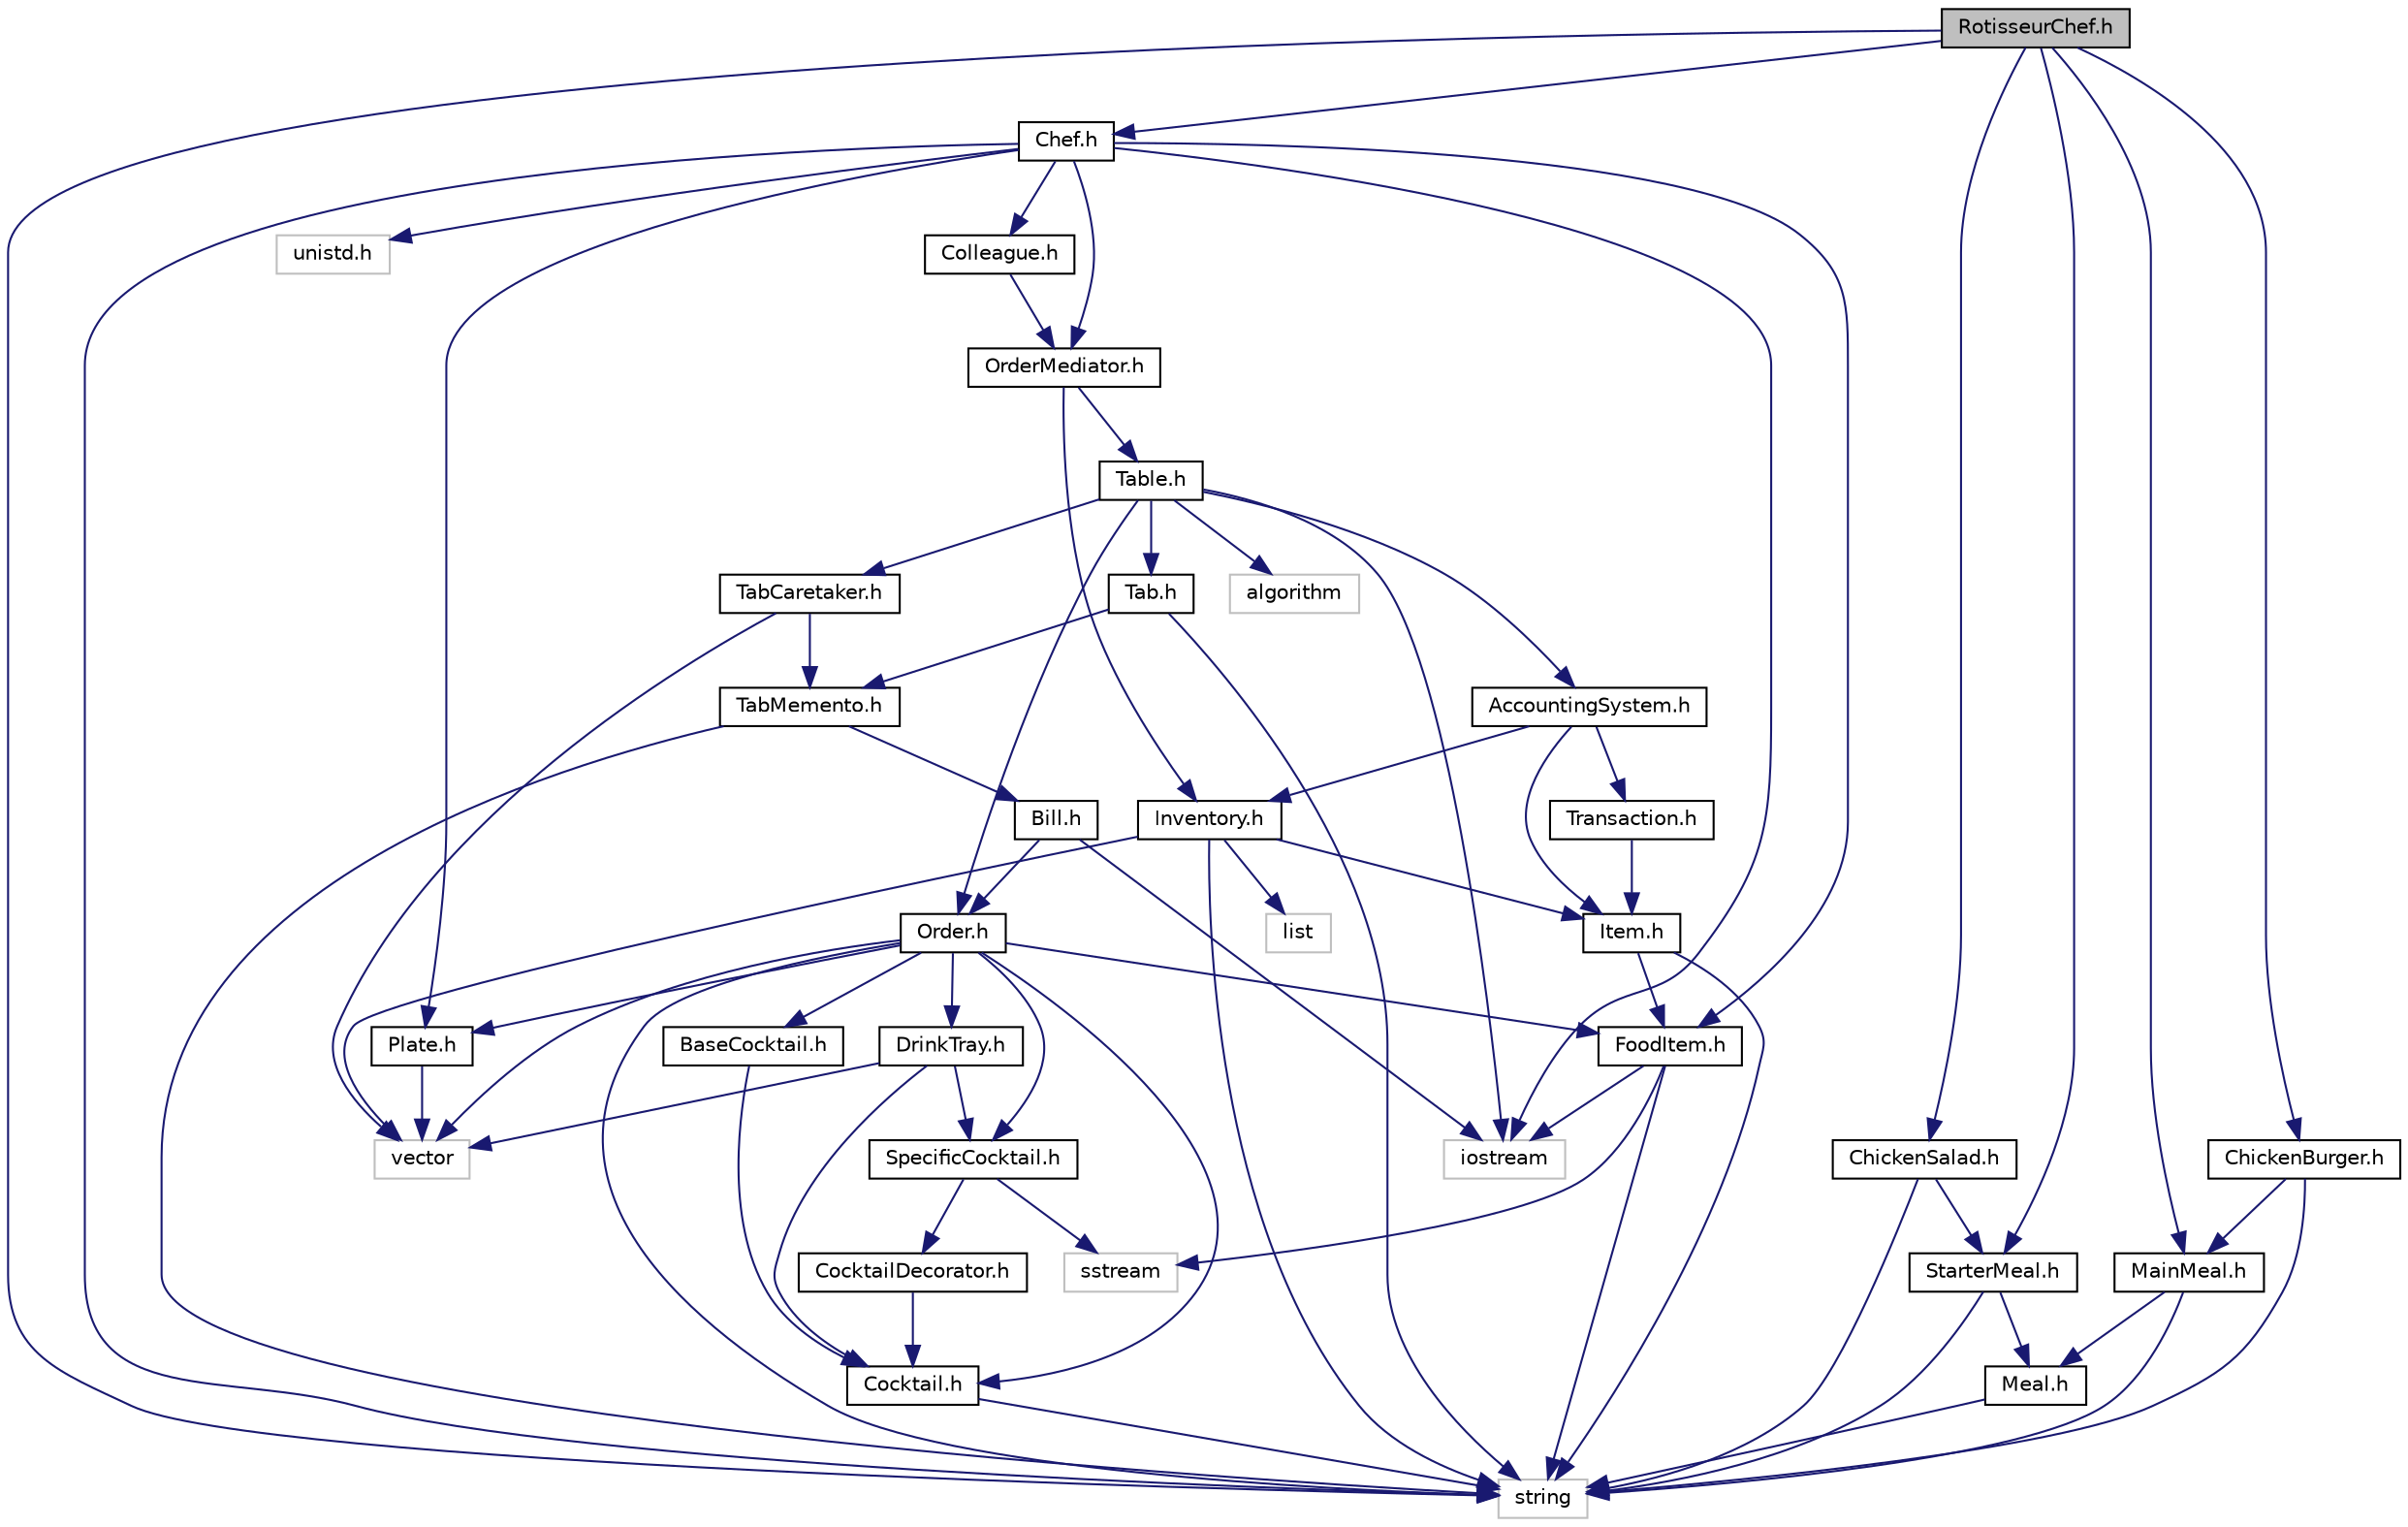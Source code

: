 digraph "RotisseurChef.h"
{
 // LATEX_PDF_SIZE
  edge [fontname="Helvetica",fontsize="10",labelfontname="Helvetica",labelfontsize="10"];
  node [fontname="Helvetica",fontsize="10",shape=record];
  Node1 [label="RotisseurChef.h",height=0.2,width=0.4,color="black", fillcolor="grey75", style="filled", fontcolor="black",tooltip="Header file for the RotisseurChef class."];
  Node1 -> Node2 [color="midnightblue",fontsize="10",style="solid"];
  Node2 [label="string",height=0.2,width=0.4,color="grey75", fillcolor="white", style="filled",tooltip=" "];
  Node1 -> Node3 [color="midnightblue",fontsize="10",style="solid"];
  Node3 [label="Chef.h",height=0.2,width=0.4,color="black", fillcolor="white", style="filled",URL="$Chef_8h_source.html",tooltip=" "];
  Node3 -> Node4 [color="midnightblue",fontsize="10",style="solid"];
  Node4 [label="Colleague.h",height=0.2,width=0.4,color="black", fillcolor="white", style="filled",URL="$Colleague_8h_source.html",tooltip=" "];
  Node4 -> Node5 [color="midnightblue",fontsize="10",style="solid"];
  Node5 [label="OrderMediator.h",height=0.2,width=0.4,color="black", fillcolor="white", style="filled",URL="$OrderMediator_8h_source.html",tooltip=" "];
  Node5 -> Node6 [color="midnightblue",fontsize="10",style="solid"];
  Node6 [label="Table.h",height=0.2,width=0.4,color="black", fillcolor="white", style="filled",URL="$Table_8h_source.html",tooltip=" "];
  Node6 -> Node7 [color="midnightblue",fontsize="10",style="solid"];
  Node7 [label="Order.h",height=0.2,width=0.4,color="black", fillcolor="white", style="filled",URL="$Order_8h_source.html",tooltip=" "];
  Node7 -> Node2 [color="midnightblue",fontsize="10",style="solid"];
  Node7 -> Node8 [color="midnightblue",fontsize="10",style="solid"];
  Node8 [label="vector",height=0.2,width=0.4,color="grey75", fillcolor="white", style="filled",tooltip=" "];
  Node7 -> Node9 [color="midnightblue",fontsize="10",style="solid"];
  Node9 [label="FoodItem.h",height=0.2,width=0.4,color="black", fillcolor="white", style="filled",URL="$FoodItem_8h_source.html",tooltip=" "];
  Node9 -> Node2 [color="midnightblue",fontsize="10",style="solid"];
  Node9 -> Node10 [color="midnightblue",fontsize="10",style="solid"];
  Node10 [label="iostream",height=0.2,width=0.4,color="grey75", fillcolor="white", style="filled",tooltip=" "];
  Node9 -> Node11 [color="midnightblue",fontsize="10",style="solid"];
  Node11 [label="sstream",height=0.2,width=0.4,color="grey75", fillcolor="white", style="filled",tooltip=" "];
  Node7 -> Node12 [color="midnightblue",fontsize="10",style="solid"];
  Node12 [label="SpecificCocktail.h",height=0.2,width=0.4,color="black", fillcolor="white", style="filled",URL="$SpecificCocktail_8h_source.html",tooltip=" "];
  Node12 -> Node13 [color="midnightblue",fontsize="10",style="solid"];
  Node13 [label="CocktailDecorator.h",height=0.2,width=0.4,color="black", fillcolor="white", style="filled",URL="$CocktailDecorator_8h_source.html",tooltip=" "];
  Node13 -> Node14 [color="midnightblue",fontsize="10",style="solid"];
  Node14 [label="Cocktail.h",height=0.2,width=0.4,color="black", fillcolor="white", style="filled",URL="$Cocktail_8h_source.html",tooltip=" "];
  Node14 -> Node2 [color="midnightblue",fontsize="10",style="solid"];
  Node12 -> Node11 [color="midnightblue",fontsize="10",style="solid"];
  Node7 -> Node15 [color="midnightblue",fontsize="10",style="solid"];
  Node15 [label="BaseCocktail.h",height=0.2,width=0.4,color="black", fillcolor="white", style="filled",URL="$BaseCocktail_8h_source.html",tooltip=" "];
  Node15 -> Node14 [color="midnightblue",fontsize="10",style="solid"];
  Node7 -> Node14 [color="midnightblue",fontsize="10",style="solid"];
  Node7 -> Node16 [color="midnightblue",fontsize="10",style="solid"];
  Node16 [label="DrinkTray.h",height=0.2,width=0.4,color="black", fillcolor="white", style="filled",URL="$DrinkTray_8h_source.html",tooltip=" "];
  Node16 -> Node14 [color="midnightblue",fontsize="10",style="solid"];
  Node16 -> Node12 [color="midnightblue",fontsize="10",style="solid"];
  Node16 -> Node8 [color="midnightblue",fontsize="10",style="solid"];
  Node7 -> Node17 [color="midnightblue",fontsize="10",style="solid"];
  Node17 [label="Plate.h",height=0.2,width=0.4,color="black", fillcolor="white", style="filled",URL="$Plate_8h_source.html",tooltip=" "];
  Node17 -> Node8 [color="midnightblue",fontsize="10",style="solid"];
  Node6 -> Node18 [color="midnightblue",fontsize="10",style="solid"];
  Node18 [label="AccountingSystem.h",height=0.2,width=0.4,color="black", fillcolor="white", style="filled",URL="$AccountingSystem_8h_source.html",tooltip=" "];
  Node18 -> Node19 [color="midnightblue",fontsize="10",style="solid"];
  Node19 [label="Inventory.h",height=0.2,width=0.4,color="black", fillcolor="white", style="filled",URL="$Inventory_8h_source.html",tooltip=" "];
  Node19 -> Node20 [color="midnightblue",fontsize="10",style="solid"];
  Node20 [label="list",height=0.2,width=0.4,color="grey75", fillcolor="white", style="filled",tooltip=" "];
  Node19 -> Node2 [color="midnightblue",fontsize="10",style="solid"];
  Node19 -> Node8 [color="midnightblue",fontsize="10",style="solid"];
  Node19 -> Node21 [color="midnightblue",fontsize="10",style="solid"];
  Node21 [label="Item.h",height=0.2,width=0.4,color="black", fillcolor="white", style="filled",URL="$Item_8h_source.html",tooltip=" "];
  Node21 -> Node2 [color="midnightblue",fontsize="10",style="solid"];
  Node21 -> Node9 [color="midnightblue",fontsize="10",style="solid"];
  Node18 -> Node22 [color="midnightblue",fontsize="10",style="solid"];
  Node22 [label="Transaction.h",height=0.2,width=0.4,color="black", fillcolor="white", style="filled",URL="$Transaction_8h_source.html",tooltip=" "];
  Node22 -> Node21 [color="midnightblue",fontsize="10",style="solid"];
  Node18 -> Node21 [color="midnightblue",fontsize="10",style="solid"];
  Node6 -> Node10 [color="midnightblue",fontsize="10",style="solid"];
  Node6 -> Node23 [color="midnightblue",fontsize="10",style="solid"];
  Node23 [label="algorithm",height=0.2,width=0.4,color="grey75", fillcolor="white", style="filled",tooltip=" "];
  Node6 -> Node24 [color="midnightblue",fontsize="10",style="solid"];
  Node24 [label="TabCaretaker.h",height=0.2,width=0.4,color="black", fillcolor="white", style="filled",URL="$TabCaretaker_8h_source.html",tooltip=" "];
  Node24 -> Node8 [color="midnightblue",fontsize="10",style="solid"];
  Node24 -> Node25 [color="midnightblue",fontsize="10",style="solid"];
  Node25 [label="TabMemento.h",height=0.2,width=0.4,color="black", fillcolor="white", style="filled",URL="$TabMemento_8h_source.html",tooltip=" "];
  Node25 -> Node2 [color="midnightblue",fontsize="10",style="solid"];
  Node25 -> Node26 [color="midnightblue",fontsize="10",style="solid"];
  Node26 [label="Bill.h",height=0.2,width=0.4,color="black", fillcolor="white", style="filled",URL="$Bill_8h_source.html",tooltip=" "];
  Node26 -> Node10 [color="midnightblue",fontsize="10",style="solid"];
  Node26 -> Node7 [color="midnightblue",fontsize="10",style="solid"];
  Node6 -> Node27 [color="midnightblue",fontsize="10",style="solid"];
  Node27 [label="Tab.h",height=0.2,width=0.4,color="black", fillcolor="white", style="filled",URL="$Tab_8h_source.html",tooltip=" "];
  Node27 -> Node2 [color="midnightblue",fontsize="10",style="solid"];
  Node27 -> Node25 [color="midnightblue",fontsize="10",style="solid"];
  Node5 -> Node19 [color="midnightblue",fontsize="10",style="solid"];
  Node3 -> Node17 [color="midnightblue",fontsize="10",style="solid"];
  Node3 -> Node9 [color="midnightblue",fontsize="10",style="solid"];
  Node3 -> Node5 [color="midnightblue",fontsize="10",style="solid"];
  Node3 -> Node2 [color="midnightblue",fontsize="10",style="solid"];
  Node3 -> Node10 [color="midnightblue",fontsize="10",style="solid"];
  Node3 -> Node28 [color="midnightblue",fontsize="10",style="solid"];
  Node28 [label="unistd.h",height=0.2,width=0.4,color="grey75", fillcolor="white", style="filled",tooltip=" "];
  Node1 -> Node29 [color="midnightblue",fontsize="10",style="solid"];
  Node29 [label="StarterMeal.h",height=0.2,width=0.4,color="black", fillcolor="white", style="filled",URL="$StarterMeal_8h_source.html",tooltip=" "];
  Node29 -> Node2 [color="midnightblue",fontsize="10",style="solid"];
  Node29 -> Node30 [color="midnightblue",fontsize="10",style="solid"];
  Node30 [label="Meal.h",height=0.2,width=0.4,color="black", fillcolor="white", style="filled",URL="$Meal_8h_source.html",tooltip=" "];
  Node30 -> Node2 [color="midnightblue",fontsize="10",style="solid"];
  Node1 -> Node31 [color="midnightblue",fontsize="10",style="solid"];
  Node31 [label="MainMeal.h",height=0.2,width=0.4,color="black", fillcolor="white", style="filled",URL="$MainMeal_8h_source.html",tooltip=" "];
  Node31 -> Node2 [color="midnightblue",fontsize="10",style="solid"];
  Node31 -> Node30 [color="midnightblue",fontsize="10",style="solid"];
  Node1 -> Node32 [color="midnightblue",fontsize="10",style="solid"];
  Node32 [label="ChickenSalad.h",height=0.2,width=0.4,color="black", fillcolor="white", style="filled",URL="$ChickenSalad_8h_source.html",tooltip=" "];
  Node32 -> Node2 [color="midnightblue",fontsize="10",style="solid"];
  Node32 -> Node29 [color="midnightblue",fontsize="10",style="solid"];
  Node1 -> Node33 [color="midnightblue",fontsize="10",style="solid"];
  Node33 [label="ChickenBurger.h",height=0.2,width=0.4,color="black", fillcolor="white", style="filled",URL="$ChickenBurger_8h_source.html",tooltip=" "];
  Node33 -> Node2 [color="midnightblue",fontsize="10",style="solid"];
  Node33 -> Node31 [color="midnightblue",fontsize="10",style="solid"];
}
